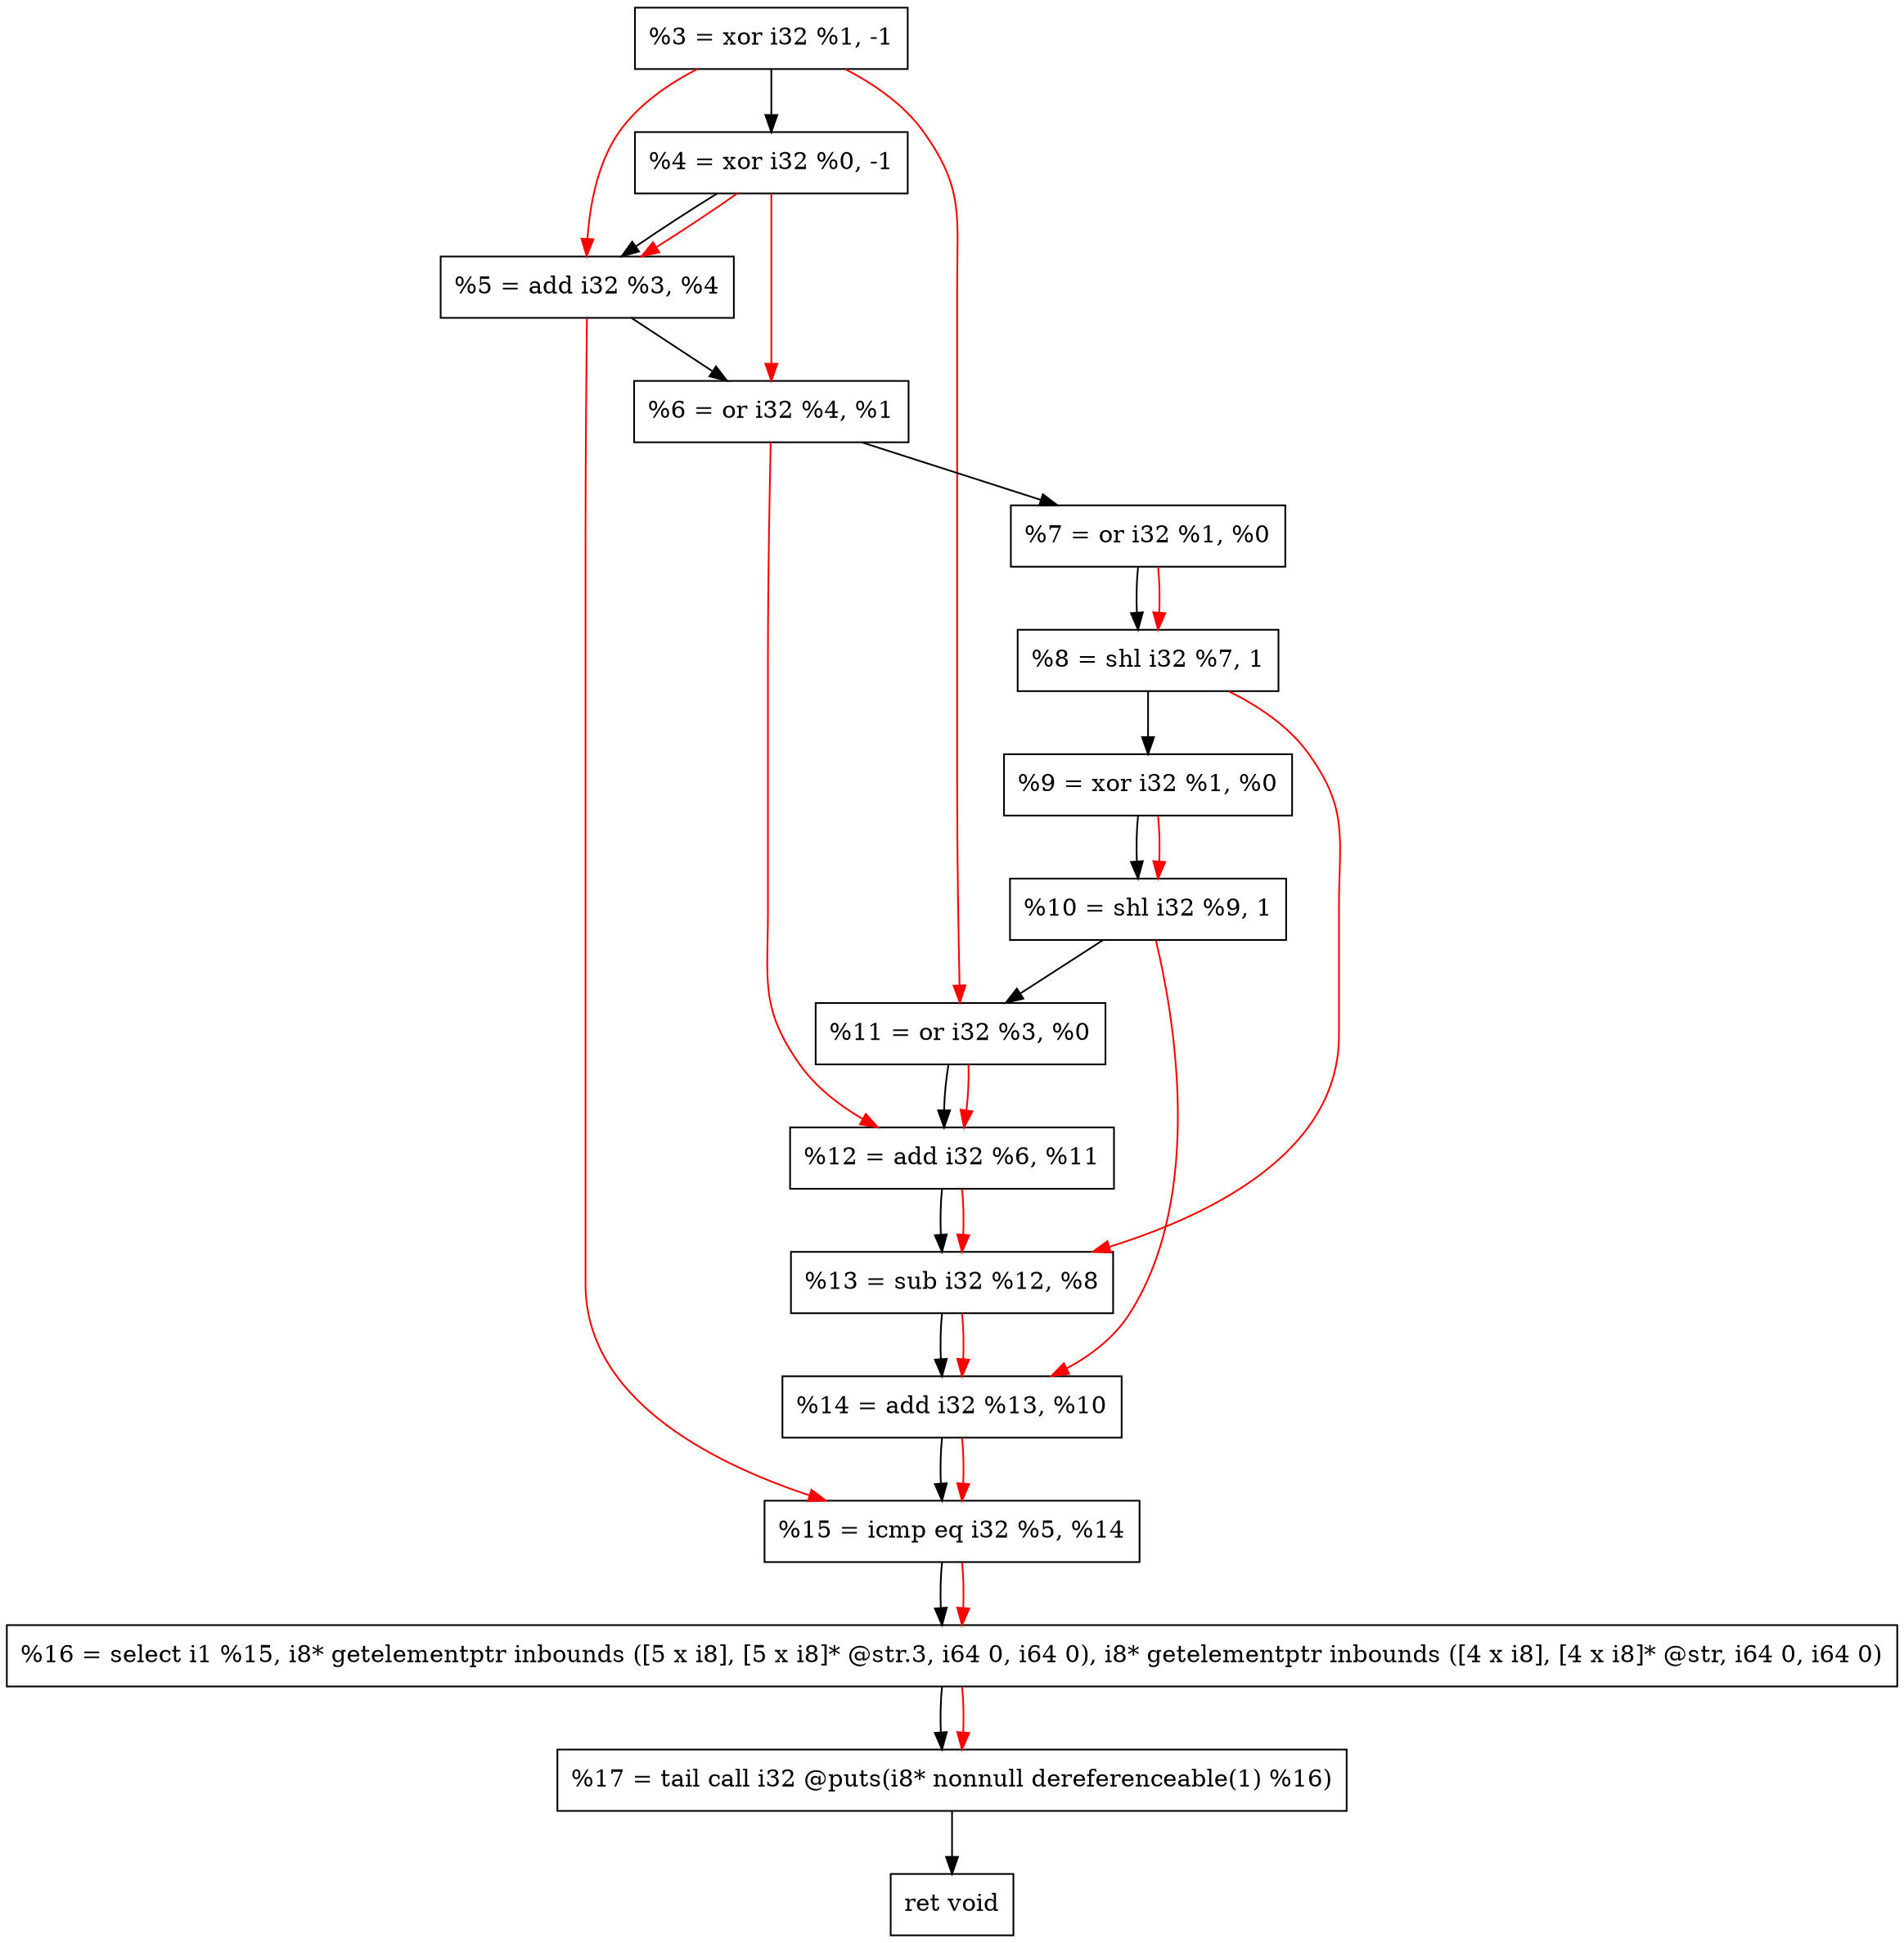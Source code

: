 digraph "DFG for'crackme' function" {
	Node0x1620970[shape=record, label="  %3 = xor i32 %1, -1"];
	Node0x16209e0[shape=record, label="  %4 = xor i32 %0, -1"];
	Node0x1620aa0[shape=record, label="  %5 = add i32 %3, %4"];
	Node0x1620b10[shape=record, label="  %6 = or i32 %4, %1"];
	Node0x1620b80[shape=record, label="  %7 = or i32 %1, %0"];
	Node0x1620bf0[shape=record, label="  %8 = shl i32 %7, 1"];
	Node0x1620c60[shape=record, label="  %9 = xor i32 %1, %0"];
	Node0x1620cd0[shape=record, label="  %10 = shl i32 %9, 1"];
	Node0x1620d40[shape=record, label="  %11 = or i32 %3, %0"];
	Node0x1620db0[shape=record, label="  %12 = add i32 %6, %11"];
	Node0x1620e20[shape=record, label="  %13 = sub i32 %12, %8"];
	Node0x1620e90[shape=record, label="  %14 = add i32 %13, %10"];
	Node0x1620f00[shape=record, label="  %15 = icmp eq i32 %5, %14"];
	Node0x15c1388[shape=record, label="  %16 = select i1 %15, i8* getelementptr inbounds ([5 x i8], [5 x i8]* @str.3, i64 0, i64 0), i8* getelementptr inbounds ([4 x i8], [4 x i8]* @str, i64 0, i64 0)"];
	Node0x16213a0[shape=record, label="  %17 = tail call i32 @puts(i8* nonnull dereferenceable(1) %16)"];
	Node0x16213f0[shape=record, label="  ret void"];
	Node0x1620970 -> Node0x16209e0;
	Node0x16209e0 -> Node0x1620aa0;
	Node0x1620aa0 -> Node0x1620b10;
	Node0x1620b10 -> Node0x1620b80;
	Node0x1620b80 -> Node0x1620bf0;
	Node0x1620bf0 -> Node0x1620c60;
	Node0x1620c60 -> Node0x1620cd0;
	Node0x1620cd0 -> Node0x1620d40;
	Node0x1620d40 -> Node0x1620db0;
	Node0x1620db0 -> Node0x1620e20;
	Node0x1620e20 -> Node0x1620e90;
	Node0x1620e90 -> Node0x1620f00;
	Node0x1620f00 -> Node0x15c1388;
	Node0x15c1388 -> Node0x16213a0;
	Node0x16213a0 -> Node0x16213f0;
edge [color=red]
	Node0x1620970 -> Node0x1620aa0;
	Node0x16209e0 -> Node0x1620aa0;
	Node0x16209e0 -> Node0x1620b10;
	Node0x1620b80 -> Node0x1620bf0;
	Node0x1620c60 -> Node0x1620cd0;
	Node0x1620970 -> Node0x1620d40;
	Node0x1620b10 -> Node0x1620db0;
	Node0x1620d40 -> Node0x1620db0;
	Node0x1620db0 -> Node0x1620e20;
	Node0x1620bf0 -> Node0x1620e20;
	Node0x1620e20 -> Node0x1620e90;
	Node0x1620cd0 -> Node0x1620e90;
	Node0x1620aa0 -> Node0x1620f00;
	Node0x1620e90 -> Node0x1620f00;
	Node0x1620f00 -> Node0x15c1388;
	Node0x15c1388 -> Node0x16213a0;
}

